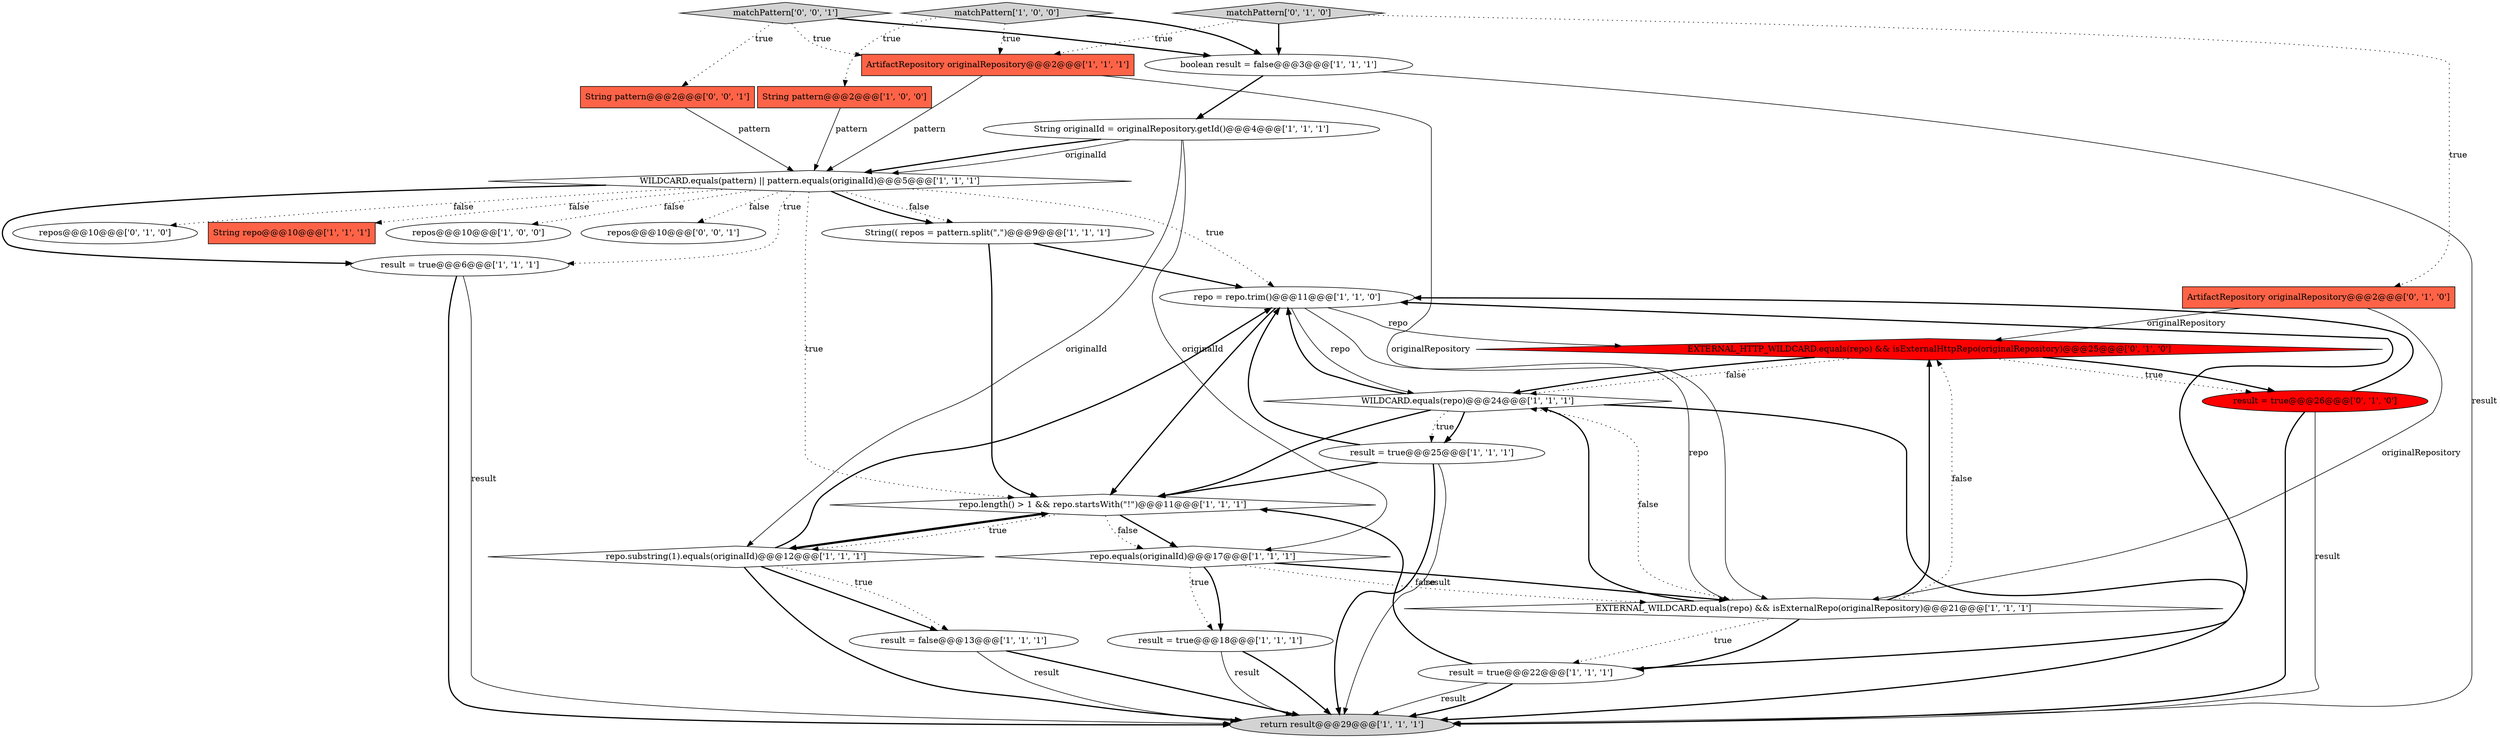 digraph {
4 [style = filled, label = "String pattern@@@2@@@['1', '0', '0']", fillcolor = tomato, shape = box image = "AAA0AAABBB1BBB"];
28 [style = filled, label = "matchPattern['0', '0', '1']", fillcolor = lightgray, shape = diamond image = "AAA0AAABBB3BBB"];
21 [style = filled, label = "ArtifactRepository originalRepository@@@2@@@['0', '1', '0']", fillcolor = tomato, shape = box image = "AAA0AAABBB2BBB"];
16 [style = filled, label = "repo = repo.trim()@@@11@@@['1', '1', '0']", fillcolor = white, shape = ellipse image = "AAA0AAABBB1BBB"];
8 [style = filled, label = "result = true@@@25@@@['1', '1', '1']", fillcolor = white, shape = ellipse image = "AAA0AAABBB1BBB"];
25 [style = filled, label = "EXTERNAL_HTTP_WILDCARD.equals(repo) && isExternalHttpRepo(originalRepository)@@@25@@@['0', '1', '0']", fillcolor = red, shape = diamond image = "AAA1AAABBB2BBB"];
5 [style = filled, label = "WILDCARD.equals(pattern) || pattern.equals(originalId)@@@5@@@['1', '1', '1']", fillcolor = white, shape = diamond image = "AAA0AAABBB1BBB"];
22 [style = filled, label = "repos@@@10@@@['0', '1', '0']", fillcolor = white, shape = ellipse image = "AAA0AAABBB2BBB"];
2 [style = filled, label = "String(( repos = pattern.split(\",\")@@@9@@@['1', '1', '1']", fillcolor = white, shape = ellipse image = "AAA0AAABBB1BBB"];
9 [style = filled, label = "EXTERNAL_WILDCARD.equals(repo) && isExternalRepo(originalRepository)@@@21@@@['1', '1', '1']", fillcolor = white, shape = diamond image = "AAA0AAABBB1BBB"];
18 [style = filled, label = "String repo@@@10@@@['1', '1', '1']", fillcolor = tomato, shape = box image = "AAA0AAABBB1BBB"];
10 [style = filled, label = "WILDCARD.equals(repo)@@@24@@@['1', '1', '1']", fillcolor = white, shape = diamond image = "AAA0AAABBB1BBB"];
14 [style = filled, label = "repo.equals(originalId)@@@17@@@['1', '1', '1']", fillcolor = white, shape = diamond image = "AAA0AAABBB1BBB"];
26 [style = filled, label = "String pattern@@@2@@@['0', '0', '1']", fillcolor = tomato, shape = box image = "AAA0AAABBB3BBB"];
11 [style = filled, label = "String originalId = originalRepository.getId()@@@4@@@['1', '1', '1']", fillcolor = white, shape = ellipse image = "AAA0AAABBB1BBB"];
6 [style = filled, label = "matchPattern['1', '0', '0']", fillcolor = lightgray, shape = diamond image = "AAA0AAABBB1BBB"];
19 [style = filled, label = "result = true@@@6@@@['1', '1', '1']", fillcolor = white, shape = ellipse image = "AAA0AAABBB1BBB"];
13 [style = filled, label = "repos@@@10@@@['1', '0', '0']", fillcolor = white, shape = ellipse image = "AAA0AAABBB1BBB"];
24 [style = filled, label = "result = true@@@26@@@['0', '1', '0']", fillcolor = red, shape = ellipse image = "AAA1AAABBB2BBB"];
27 [style = filled, label = "repos@@@10@@@['0', '0', '1']", fillcolor = white, shape = ellipse image = "AAA0AAABBB3BBB"];
1 [style = filled, label = "repo.substring(1).equals(originalId)@@@12@@@['1', '1', '1']", fillcolor = white, shape = diamond image = "AAA0AAABBB1BBB"];
0 [style = filled, label = "return result@@@29@@@['1', '1', '1']", fillcolor = lightgray, shape = ellipse image = "AAA0AAABBB1BBB"];
23 [style = filled, label = "matchPattern['0', '1', '0']", fillcolor = lightgray, shape = diamond image = "AAA0AAABBB2BBB"];
12 [style = filled, label = "result = true@@@22@@@['1', '1', '1']", fillcolor = white, shape = ellipse image = "AAA0AAABBB1BBB"];
17 [style = filled, label = "result = true@@@18@@@['1', '1', '1']", fillcolor = white, shape = ellipse image = "AAA0AAABBB1BBB"];
20 [style = filled, label = "repo.length() > 1 && repo.startsWith(\"!\")@@@11@@@['1', '1', '1']", fillcolor = white, shape = diamond image = "AAA0AAABBB1BBB"];
15 [style = filled, label = "ArtifactRepository originalRepository@@@2@@@['1', '1', '1']", fillcolor = tomato, shape = box image = "AAA0AAABBB1BBB"];
7 [style = filled, label = "boolean result = false@@@3@@@['1', '1', '1']", fillcolor = white, shape = ellipse image = "AAA0AAABBB1BBB"];
3 [style = filled, label = "result = false@@@13@@@['1', '1', '1']", fillcolor = white, shape = ellipse image = "AAA0AAABBB1BBB"];
11->1 [style = solid, label="originalId"];
8->16 [style = bold, label=""];
10->8 [style = dotted, label="true"];
9->12 [style = dotted, label="true"];
2->20 [style = bold, label=""];
7->11 [style = bold, label=""];
10->20 [style = bold, label=""];
5->18 [style = dotted, label="false"];
5->22 [style = dotted, label="false"];
16->10 [style = solid, label="repo"];
21->25 [style = solid, label="originalRepository"];
24->0 [style = bold, label=""];
5->19 [style = dotted, label="true"];
11->5 [style = solid, label="originalId"];
16->25 [style = solid, label="repo"];
12->0 [style = solid, label="result"];
23->21 [style = dotted, label="true"];
1->3 [style = bold, label=""];
28->7 [style = bold, label=""];
12->20 [style = bold, label=""];
1->20 [style = bold, label=""];
28->15 [style = dotted, label="true"];
25->24 [style = dotted, label="true"];
14->17 [style = bold, label=""];
21->9 [style = solid, label="originalRepository"];
20->14 [style = bold, label=""];
12->16 [style = bold, label=""];
24->0 [style = solid, label="result"];
1->0 [style = bold, label=""];
26->5 [style = solid, label="pattern"];
20->1 [style = bold, label=""];
9->10 [style = bold, label=""];
15->5 [style = solid, label="pattern"];
25->10 [style = dotted, label="false"];
12->0 [style = bold, label=""];
15->9 [style = solid, label="originalRepository"];
3->0 [style = bold, label=""];
19->0 [style = bold, label=""];
1->3 [style = dotted, label="true"];
5->27 [style = dotted, label="false"];
8->0 [style = bold, label=""];
5->2 [style = dotted, label="false"];
5->19 [style = bold, label=""];
24->16 [style = bold, label=""];
25->24 [style = bold, label=""];
11->5 [style = bold, label=""];
5->2 [style = bold, label=""];
14->17 [style = dotted, label="true"];
5->13 [style = dotted, label="false"];
17->0 [style = bold, label=""];
8->20 [style = bold, label=""];
11->14 [style = solid, label="originalId"];
19->0 [style = solid, label="result"];
10->16 [style = bold, label=""];
10->8 [style = bold, label=""];
16->9 [style = solid, label="repo"];
3->0 [style = solid, label="result"];
7->0 [style = solid, label="result"];
1->16 [style = bold, label=""];
20->1 [style = dotted, label="true"];
6->4 [style = dotted, label="true"];
9->25 [style = bold, label=""];
28->26 [style = dotted, label="true"];
17->0 [style = solid, label="result"];
8->0 [style = solid, label="result"];
4->5 [style = solid, label="pattern"];
10->0 [style = bold, label=""];
5->16 [style = dotted, label="true"];
5->20 [style = dotted, label="true"];
14->9 [style = bold, label=""];
25->10 [style = bold, label=""];
23->15 [style = dotted, label="true"];
23->7 [style = bold, label=""];
9->12 [style = bold, label=""];
14->9 [style = dotted, label="false"];
9->25 [style = dotted, label="false"];
6->7 [style = bold, label=""];
16->20 [style = bold, label=""];
9->10 [style = dotted, label="false"];
20->14 [style = dotted, label="false"];
6->15 [style = dotted, label="true"];
2->16 [style = bold, label=""];
}
